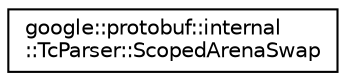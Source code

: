 digraph "类继承关系图"
{
 // LATEX_PDF_SIZE
  edge [fontname="Helvetica",fontsize="10",labelfontname="Helvetica",labelfontsize="10"];
  node [fontname="Helvetica",fontsize="10",shape=record];
  rankdir="LR";
  Node0 [label="google::protobuf::internal\l::TcParser::ScopedArenaSwap",height=0.2,width=0.4,color="black", fillcolor="white", style="filled",URL="$classgoogle_1_1protobuf_1_1internal_1_1TcParser_1_1ScopedArenaSwap.html",tooltip=" "];
}
